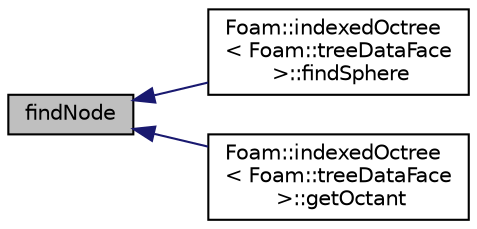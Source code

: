 digraph "findNode"
{
  bgcolor="transparent";
  edge [fontname="Helvetica",fontsize="10",labelfontname="Helvetica",labelfontsize="10"];
  node [fontname="Helvetica",fontsize="10",shape=record];
  rankdir="LR";
  Node185 [label="findNode",height=0.2,width=0.4,color="black", fillcolor="grey75", style="filled", fontcolor="black"];
  Node185 -> Node186 [dir="back",color="midnightblue",fontsize="10",style="solid",fontname="Helvetica"];
  Node186 [label="Foam::indexedOctree\l\< Foam::treeDataFace\l \>::findSphere",height=0.2,width=0.4,color="black",URL="$a26157.html#a095d66cea2702ee60e68567c5ba1236b",tooltip="Find (in no particular order) indices of all shapes inside or. "];
  Node185 -> Node187 [dir="back",color="midnightblue",fontsize="10",style="solid",fontname="Helvetica"];
  Node187 [label="Foam::indexedOctree\l\< Foam::treeDataFace\l \>::getOctant",height=0.2,width=0.4,color="black",URL="$a26157.html#a36994951ee6485ae76d974d51f6fc871"];
}
